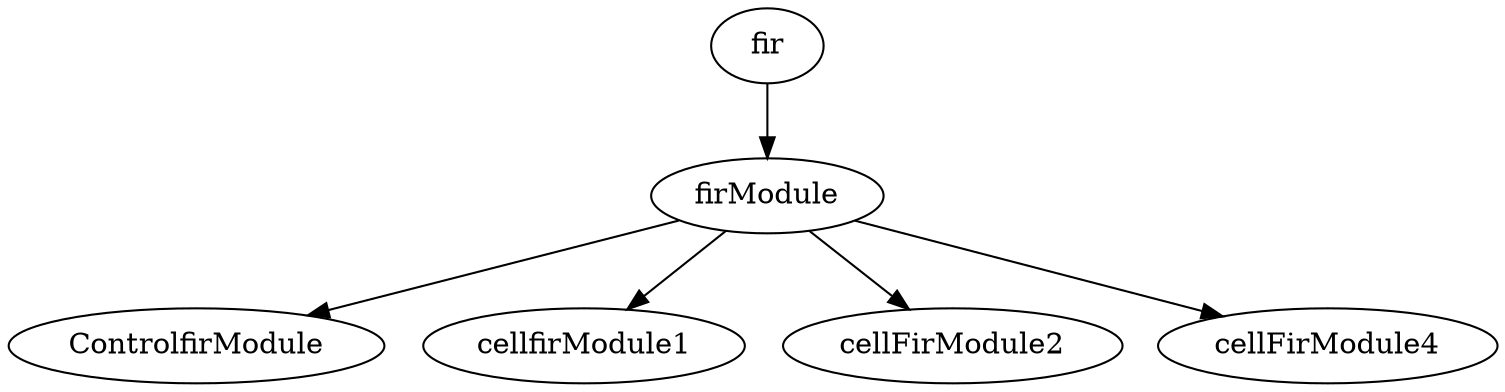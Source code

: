 digraph vhdlstruct {
fir -> firModule
firModule -> ControlfirModule
firModule -> cellfirModule1
firModule -> cellFirModule2
firModule -> cellFirModule4
}